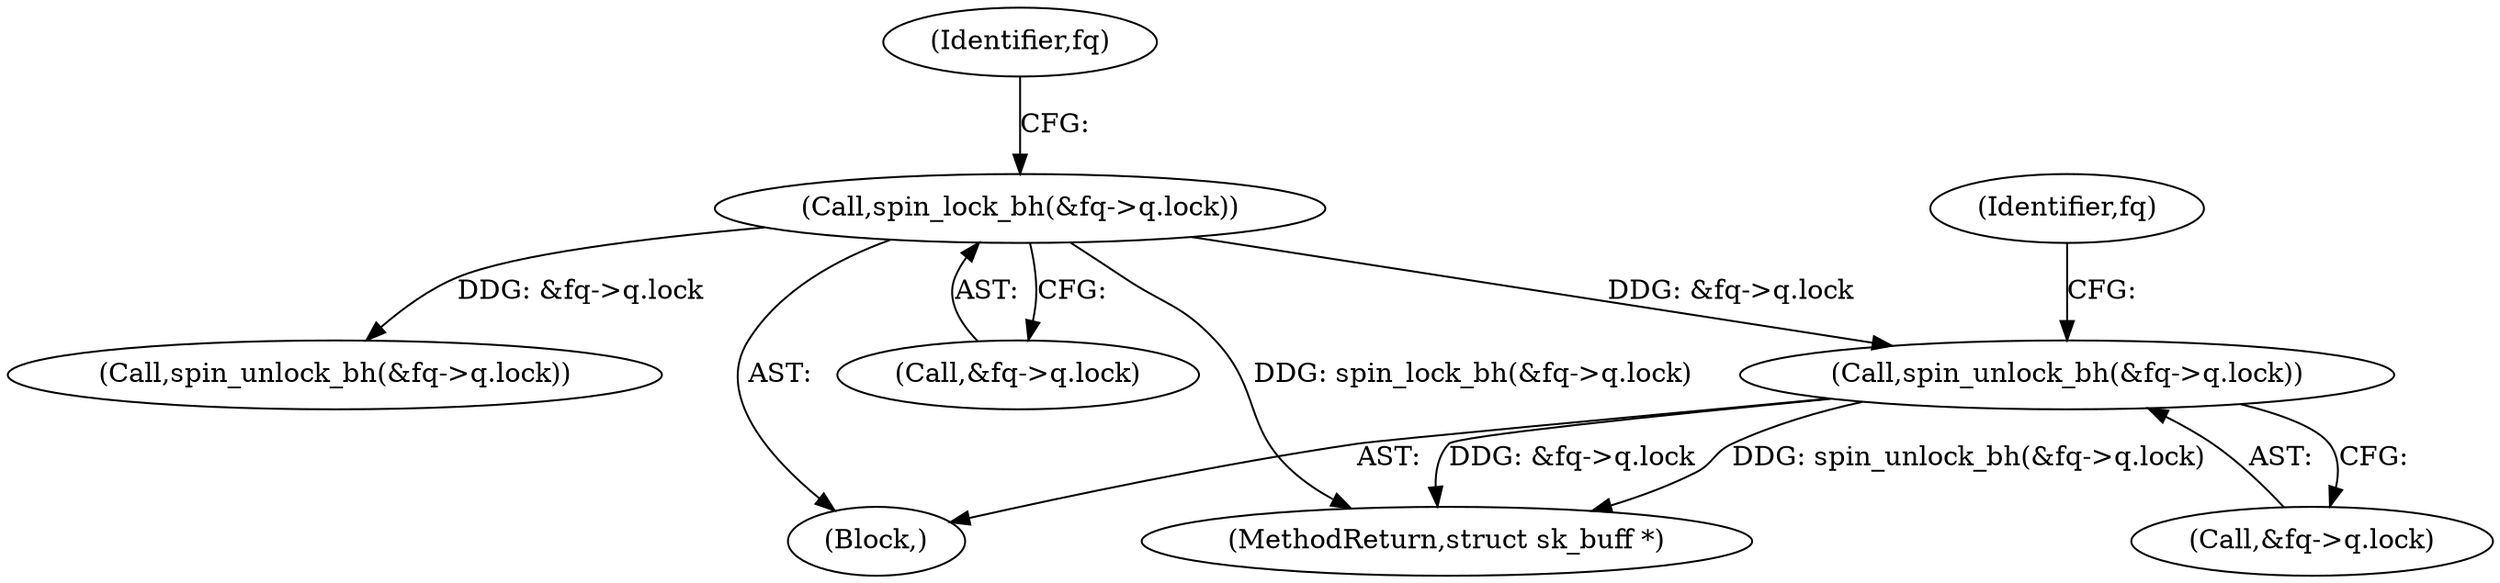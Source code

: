 digraph "0_linux_9e2dcf72023d1447f09c47d77c99b0c49659e5ce@pointer" {
"1000289" [label="(Call,spin_unlock_bh(&fq->q.lock))"];
"1000227" [label="(Call,spin_lock_bh(&fq->q.lock))"];
"1000297" [label="(Identifier,fq)"];
"1000289" [label="(Call,spin_unlock_bh(&fq->q.lock))"];
"1000228" [label="(Call,&fq->q.lock)"];
"1000104" [label="(Block,)"];
"1000305" [label="(MethodReturn,struct sk_buff *)"];
"1000237" [label="(Identifier,fq)"];
"1000243" [label="(Call,spin_unlock_bh(&fq->q.lock))"];
"1000227" [label="(Call,spin_lock_bh(&fq->q.lock))"];
"1000290" [label="(Call,&fq->q.lock)"];
"1000289" -> "1000104"  [label="AST: "];
"1000289" -> "1000290"  [label="CFG: "];
"1000290" -> "1000289"  [label="AST: "];
"1000297" -> "1000289"  [label="CFG: "];
"1000289" -> "1000305"  [label="DDG: &fq->q.lock"];
"1000289" -> "1000305"  [label="DDG: spin_unlock_bh(&fq->q.lock)"];
"1000227" -> "1000289"  [label="DDG: &fq->q.lock"];
"1000227" -> "1000104"  [label="AST: "];
"1000227" -> "1000228"  [label="CFG: "];
"1000228" -> "1000227"  [label="AST: "];
"1000237" -> "1000227"  [label="CFG: "];
"1000227" -> "1000305"  [label="DDG: spin_lock_bh(&fq->q.lock)"];
"1000227" -> "1000243"  [label="DDG: &fq->q.lock"];
}
